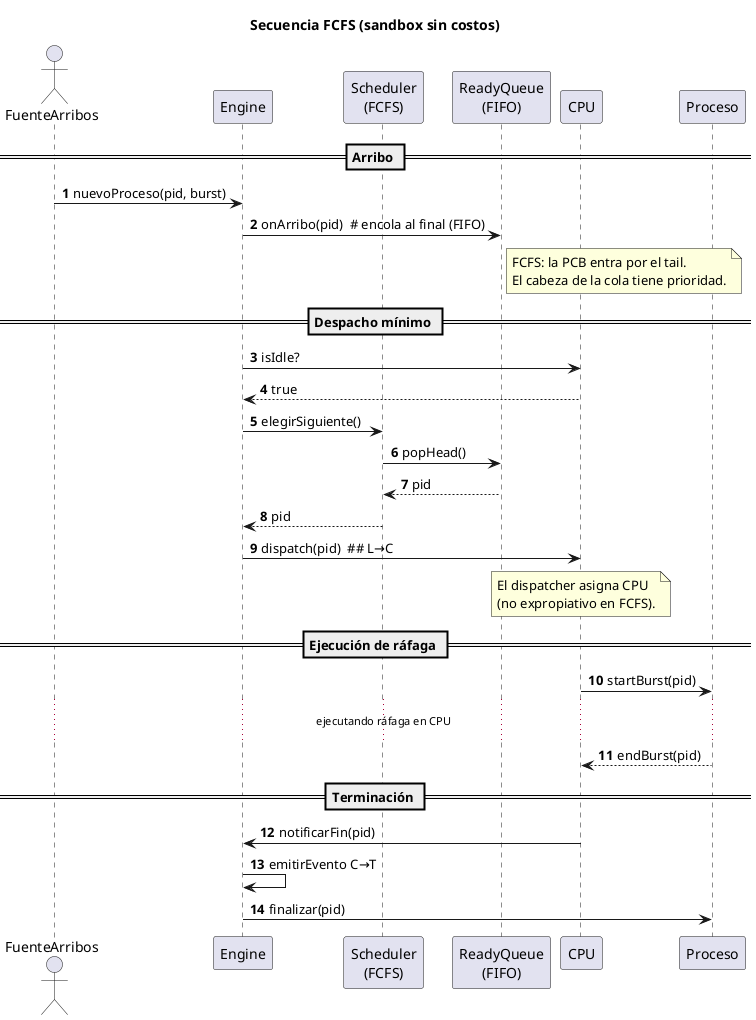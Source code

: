 @startuml 03-secuencia-FCFS
title Secuencia FCFS (sandbox sin costos)

autonumber
actor "FuenteArribos" as Arr
participant "Engine" as Eng
participant "Scheduler\n(FCFS)" as Sch
participant "ReadyQueue\n(FIFO)" as RQ
participant "CPU" as CPU
participant "Proceso" as P

== Arribo ==
Arr -> Eng: nuevoProceso(pid, burst)
Eng -> RQ: onArribo(pid)  # encola al final (FIFO)
note right of RQ
  FCFS: la PCB entra por el tail.
  El cabeza de la cola tiene prioridad.
end note

== Despacho mínimo ==
Eng -> CPU: isIdle?
CPU --> Eng: true
Eng -> Sch: elegirSiguiente()
Sch -> RQ: popHead()
RQ --> Sch: pid
Sch --> Eng: pid

Eng -> CPU: dispatch(pid)  ## L→C
note over CPU
  El dispatcher asigna CPU
  (no expropiativo en FCFS).
end note

== Ejecución de ráfaga ==
CPU -> P: startBurst(pid)
... ejecutando ráfaga en CPU ...
P --> CPU: endBurst(pid)

== Terminación ==
CPU -> Eng: notificarFin(pid)
Eng -> Eng: emitirEvento C→T
Eng -> P: finalizar(pid)

@enduml
